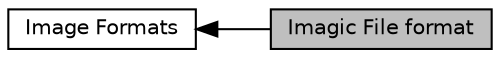 digraph "Imagic File format"
{
  edge [fontname="Helvetica",fontsize="10",labelfontname="Helvetica",labelfontsize="10"];
  node [fontname="Helvetica",fontsize="10",shape=record];
  rankdir=LR;
  Node0 [label="Imagic File format",height=0.2,width=0.4,color="black", fillcolor="grey75", style="filled", fontcolor="black"];
  Node1 [label="Image Formats",height=0.2,width=0.4,color="black", fillcolor="white", style="filled",URL="$group__ImageFormats.html"];
  Node1->Node0 [shape=plaintext, dir="back", style="solid"];
}
